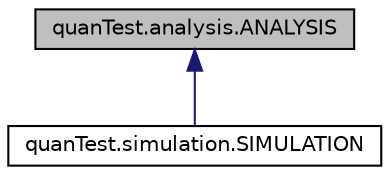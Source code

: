 digraph "quanTest.analysis.ANALYSIS"
{
 // LATEX_PDF_SIZE
  edge [fontname="Helvetica",fontsize="10",labelfontname="Helvetica",labelfontsize="10"];
  node [fontname="Helvetica",fontsize="10",shape=record];
  Node1 [label="quanTest.analysis.ANALYSIS",height=0.2,width=0.4,color="black", fillcolor="grey75", style="filled", fontcolor="black",tooltip=" "];
  Node1 -> Node2 [dir="back",color="midnightblue",fontsize="10",style="solid",fontname="Helvetica"];
  Node2 [label="quanTest.simulation.SIMULATION",height=0.2,width=0.4,color="black", fillcolor="white", style="filled",URL="$classquanTest_1_1simulation_1_1SIMULATION.html",tooltip=" "];
}
